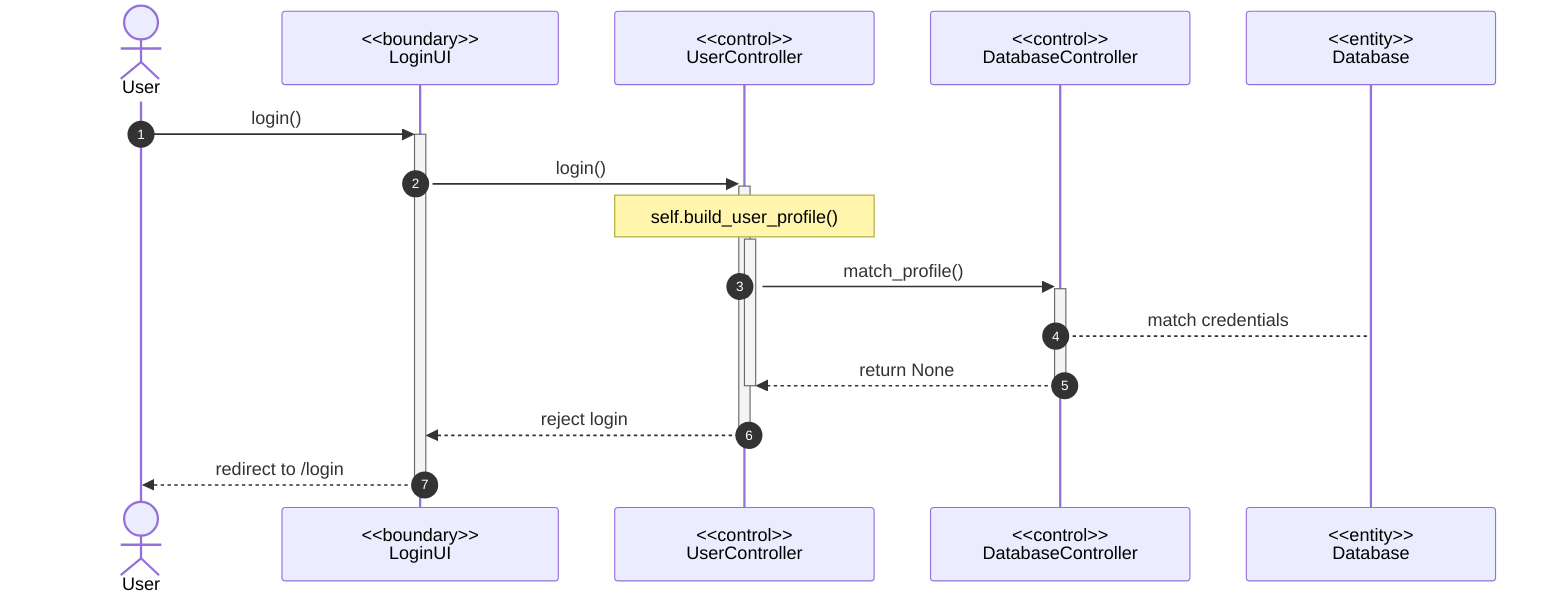 sequenceDiagram
    %% Scenario 3 - User logs in to the application (incorrect credentials)
    autonumber
    actor User
    participant LoginUI as #lt;#lt;boundary#gt;#gt;<br>LoginUI
    participant UserC as #lt;#lt;control#gt;#gt;<br>UserController
    participant DataC as #lt;#lt;control#gt;#gt;<br>DatabaseController
    participant Data as #lt;#lt;entity#gt;#gt;<br>Database
    User    ->>+    LoginUI : login()
    LoginUI ->>+    UserC   : login()
    Note over UserC         : self.build_user_profile()
    activate UserC
    UserC   ->>+    DataC   : match_profile()
    DataC   -->     Data    : match credentials
    DataC   -->>-   UserC   : return None
    deactivate UserC
    UserC   -->>-   LoginUI : reject login
    LoginUI -->>-   User    : redirect to /login